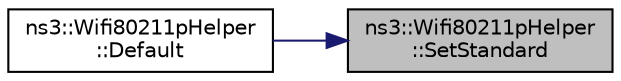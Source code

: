 digraph "ns3::Wifi80211pHelper::SetStandard"
{
 // LATEX_PDF_SIZE
  edge [fontname="Helvetica",fontsize="10",labelfontname="Helvetica",labelfontsize="10"];
  node [fontname="Helvetica",fontsize="10",shape=record];
  rankdir="RL";
  Node1 [label="ns3::Wifi80211pHelper\l::SetStandard",height=0.2,width=0.4,color="black", fillcolor="grey75", style="filled", fontcolor="black",tooltip=" "];
  Node1 -> Node2 [dir="back",color="midnightblue",fontsize="10",style="solid",fontname="Helvetica"];
  Node2 [label="ns3::Wifi80211pHelper\l::Default",height=0.2,width=0.4,color="black", fillcolor="white", style="filled",URL="$classns3_1_1_wifi80211p_helper.html#aa8681f4b0ae2b907697a4720c4177f0e",tooltip=" "];
}
